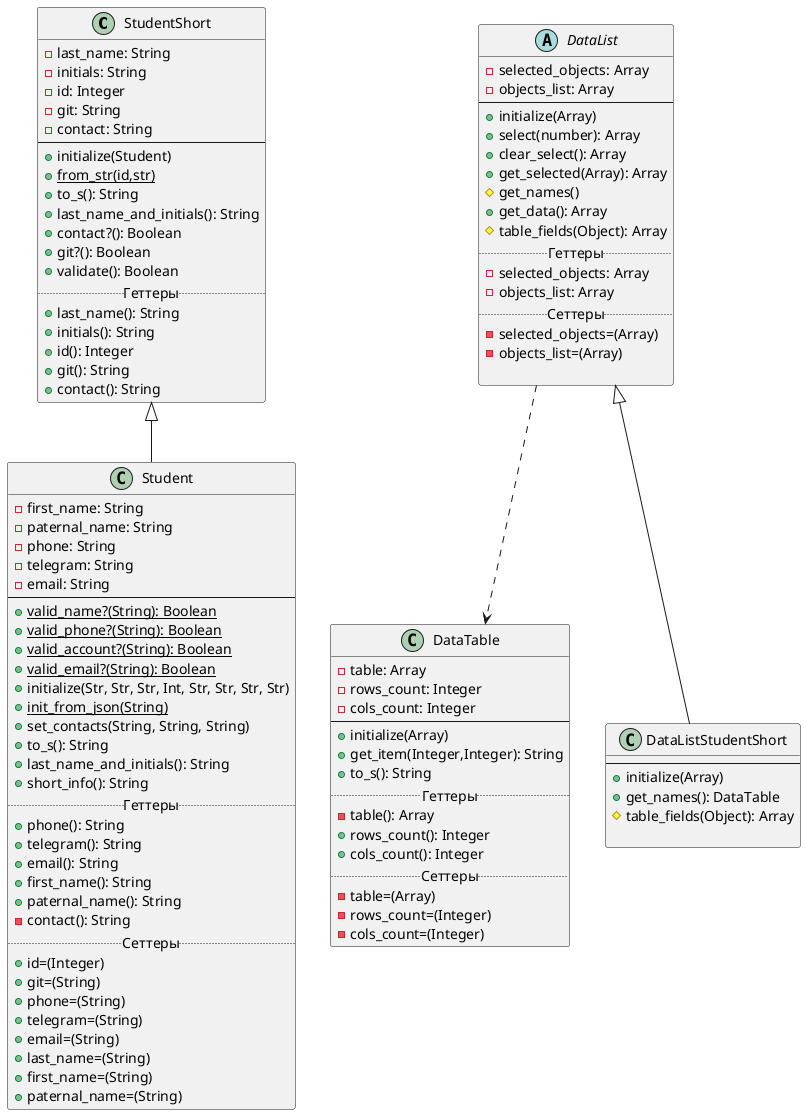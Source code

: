 @startuml
'https://plantuml.com/class-diagram

class StudentShort
{
    -last_name: String
    -initials: String
    -id: Integer
    -git: String
    -contact: String
--
    +initialize(Student)
    +{static}from_str(id,str)
    +to_s(): String
    +last_name_and_initials(): String
    +contact?(): Boolean
    +git?(): Boolean
    +validate(): Boolean
.. Геттеры ..
    +last_name(): String
    +initials(): String
    +id(): Integer
    +git(): String
    +contact(): String
}

class Student extends StudentShort {
    -first_name: String
    -paternal_name: String
    -phone: String
    -telegram: String
    -email: String
--
    +{static}valid_name?(String): Boolean
    +{static}valid_phone?(String): Boolean
    +{static}valid_account?(String): Boolean
    +{static}valid_email?(String): Boolean
    +initialize(Str, Str, Str, Int, Str, Str, Str, Str)
    +{static}init_from_json(String)
    +set_contacts(String, String, String)
    +to_s(): String
    +last_name_and_initials(): String
    +short_info(): String
    .. Геттеры ..
    +phone(): String
    +telegram(): String
    +email(): String
    +first_name(): String
    +paternal_name(): String
    -contact(): String
    .. Сеттеры ..
    +id=(Integer)
    +git=(String)
    +phone=(String)
    +telegram=(String)
    +email=(String)
    +last_name=(String)
    +first_name=(String)
    +paternal_name=(String)
}

abstract class DataList
{
    -selected_objects: Array
    -objects_list: Array
--
    +initialize(Array)
    +select(number): Array
    +clear_select(): Array
    +get_selected(Array): Array
    #get_names()
    +get_data(): Array
    #table_fields(Object): Array
    ..Геттеры..
    -selected_objects: Array
    -objects_list: Array
    ..Сеттеры..
    -selected_objects=(Array)
    -objects_list=(Array)

}
class DataTable
{
    -table: Array
    -rows_count: Integer
    -cols_count: Integer
--
    +initialize(Array)
    +get_item(Integer,Integer): String
    +to_s(): String
    ..Геттеры..
    -table(): Array
    +rows_count(): Integer
    +cols_count(): Integer
    ..Сеттеры..
    -table=(Array)
    -rows_count=(Integer)
    -cols_count=(Integer)
}

class DataListStudentShort extends DataList{
     --
     +initialize(Array)
     +get_names(): DataTable
    #table_fields(Object): Array

 }

DataList ..> DataTable
@enduml